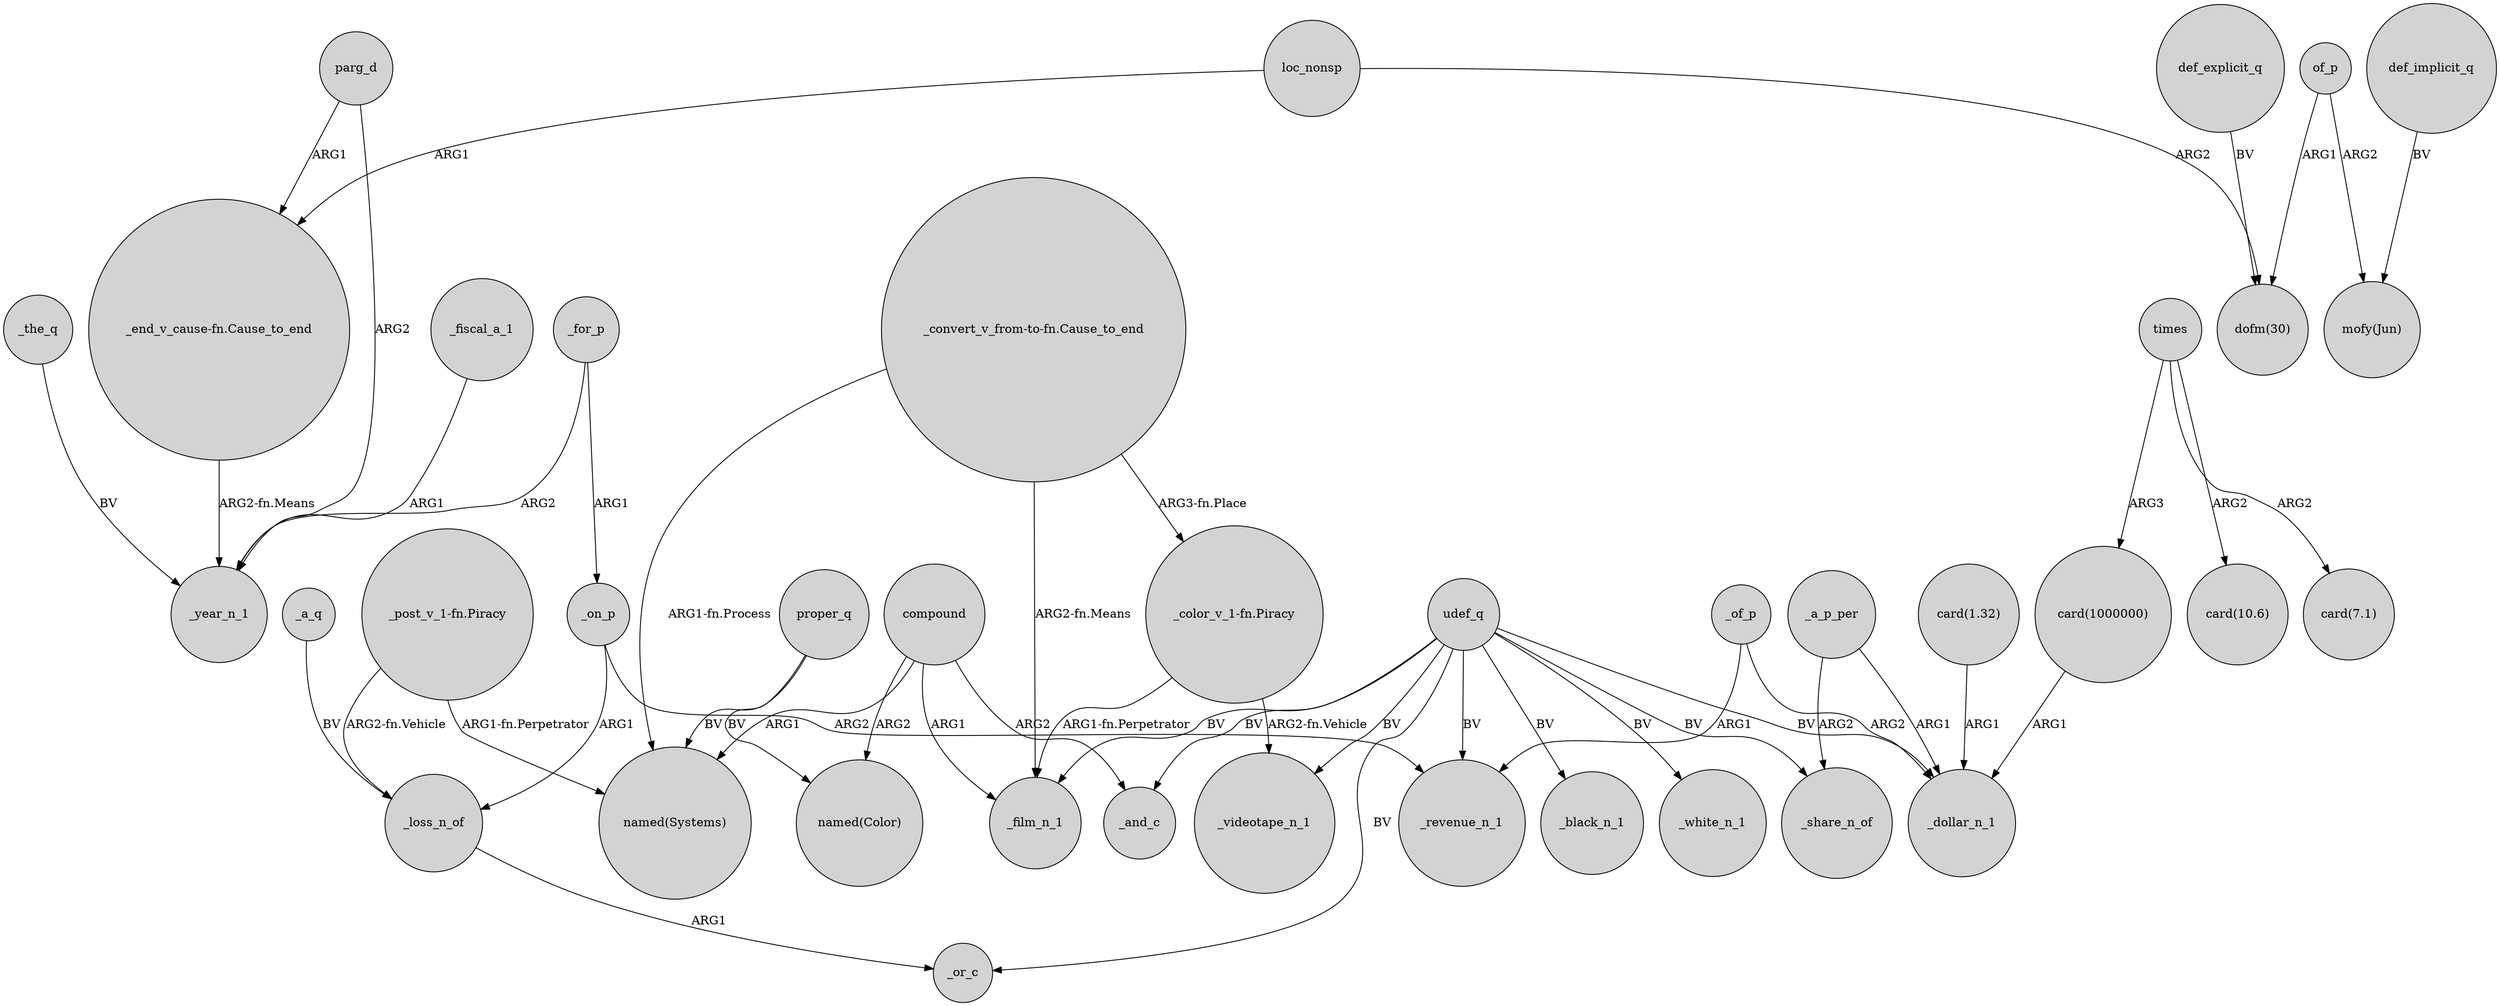digraph {
	node [shape=circle style=filled]
	parg_d -> "_end_v_cause-fn.Cause_to_end" [label=ARG1]
	_a_q -> _loss_n_of [label=BV]
	_for_p -> _on_p [label=ARG1]
	"_post_v_1-fn.Piracy" -> _loss_n_of [label="ARG2-fn.Vehicle"]
	_on_p -> _loss_n_of [label=ARG1]
	"_color_v_1-fn.Piracy" -> _film_n_1 [label="ARG1-fn.Perpetrator"]
	_fiscal_a_1 -> _year_n_1 [label=ARG1]
	compound -> "named(Color)" [label=ARG2]
	"card(1.32)" -> _dollar_n_1 [label=ARG1]
	times -> "card(10.6)" [label=ARG2]
	"_end_v_cause-fn.Cause_to_end" -> _year_n_1 [label="ARG2-fn.Means"]
	"_convert_v_from-to-fn.Cause_to_end" -> "named(Systems)" [label="ARG1-fn.Process"]
	times -> "card(1000000)" [label=ARG3]
	_on_p -> _revenue_n_1 [label=ARG2]
	proper_q -> "named(Color)" [label=BV]
	_of_p -> _revenue_n_1 [label=ARG1]
	def_explicit_q -> "dofm(30)" [label=BV]
	udef_q -> _and_c [label=BV]
	compound -> _and_c [label=ARG2]
	udef_q -> _black_n_1 [label=BV]
	udef_q -> _revenue_n_1 [label=BV]
	def_implicit_q -> "mofy(Jun)" [label=BV]
	udef_q -> _or_c [label=BV]
	times -> "card(7.1)" [label=ARG2]
	proper_q -> "named(Systems)" [label=BV]
	_a_p_per -> _share_n_of [label=ARG2]
	udef_q -> _videotape_n_1 [label=BV]
	_the_q -> _year_n_1 [label=BV]
	"_convert_v_from-to-fn.Cause_to_end" -> "_color_v_1-fn.Piracy" [label="ARG3-fn.Place"]
	compound -> "named(Systems)" [label=ARG1]
	udef_q -> _share_n_of [label=BV]
	"_convert_v_from-to-fn.Cause_to_end" -> _film_n_1 [label="ARG2-fn.Means"]
	udef_q -> _dollar_n_1 [label=BV]
	"card(1000000)" -> _dollar_n_1 [label=ARG1]
	loc_nonsp -> "_end_v_cause-fn.Cause_to_end" [label=ARG1]
	_a_p_per -> _dollar_n_1 [label=ARG1]
	_loss_n_of -> _or_c [label=ARG1]
	parg_d -> _year_n_1 [label=ARG2]
	of_p -> "dofm(30)" [label=ARG1]
	"_color_v_1-fn.Piracy" -> _videotape_n_1 [label="ARG2-fn.Vehicle"]
	_for_p -> _year_n_1 [label=ARG2]
	compound -> _film_n_1 [label=ARG1]
	_of_p -> _dollar_n_1 [label=ARG2]
	"_post_v_1-fn.Piracy" -> "named(Systems)" [label="ARG1-fn.Perpetrator"]
	udef_q -> _film_n_1 [label=BV]
	of_p -> "mofy(Jun)" [label=ARG2]
	loc_nonsp -> "dofm(30)" [label=ARG2]
	udef_q -> _white_n_1 [label=BV]
}
